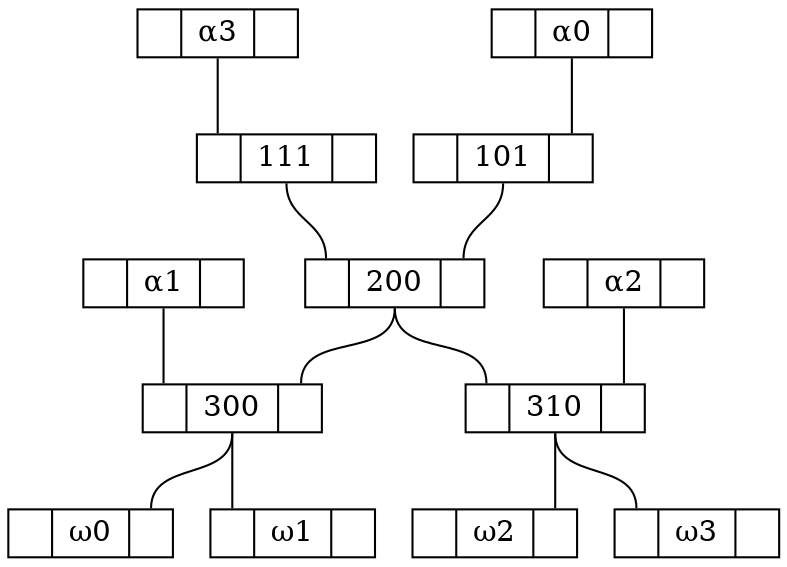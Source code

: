 graph "4 binairy tree general" {
	node [height=.1 shape=record]
	200 [label="<f0> |<f1> 200|<f2>"]
	200:f1 -- 300:f2
	300 [label="<f0> |<f1> 300|<f2>"]
	300:f1 -- "ω00":f2
	"ω00" [label="<f0> |<f1> ω0|<f2>"]
	300:f1 -- "ω01":f0
	"ω01" [label="<f0> |<f1> ω1|<f2>"]
	"α01":f1 -- 300:f0
	"α01" [label="<f0> |<f1> α1|<f2>"]
	200:f1 -- 310:f0
	310 [label="<f0> |<f1> 310|<f2>"]
	310:f1 -- "ω10":f2
	"ω10" [label="<f0> |<f1> ω2|<f2>"]
	310:f1 -- "ω11":f0
	"ω11" [label="<f0> |<f1> ω3|<f2>"]
	"α10":f1 -- 310:f2
	"α10" [label="<f0> |<f1> α2|<f2>"]
	101:f1 -- 200:f2
	101 [label="<f0> |<f1> 101|<f2>"]
	"α00":f1 -- 101:f2
	"α00" [label="<f0> |<f1> α0|<f2>"]
	111:f1 -- 200:f0
	111 [label="<f0> |<f1> 111|<f2>"]
	"α11":f1 -- 111:f0
	"α11" [label="<f0> |<f1> α3|<f2>"]
}

